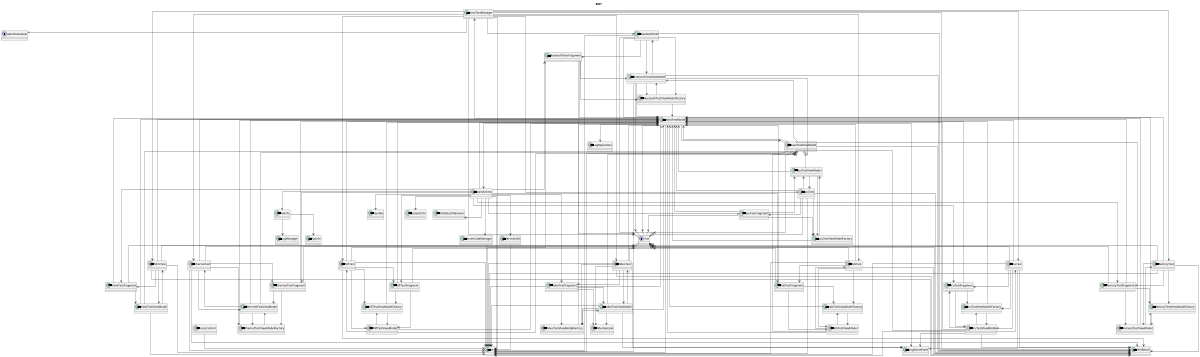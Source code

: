 @startuml
title BIST

top to bottom direction
skinparam linetype ortho
skinparam wrapWidth 250
scale max 1200 width
skinparam classAttributeIconSize 0
skinparam groupInheritance 2

' --- Class & Interface Definitions ---
interface "AutoTestListener"
class "AutoTestManager"
class "BaseTestViewModel"
class "BluetoothTest"
class "BluetoothTestFragment"
class "BluetoothTestViewModel"
class "BluetoothTestViewModelFactory"
class "CpuTest"
class "CpuTestFragment"
class "CpuTestViewModel"
class "CpuTestViewModelFactory"
class "EthernetTest"
class "EthernetTestFragment"
class "EthernetTestViewModel"
class "EthernetTestViewModelFactory"
class "FocusControl"
class "HdmiTest"
class "HdmiTestFragment"
class "HdmiTestViewModel"
class "HwInfo"
class "LogManager"
class "LogRepository"
class "MainActivity"
class "MainViewModel"
class "MemoryTest"
class "MemoryTestFragment"
class "MemoryTestViewModel"
class "MemoryTestViewModelFactory"
class "RcuTest"
class "RcuTestFragment"
class "RcuTestViewModel"
class "RcuTestViewModelFactory"
class "SecretCodeManager"
class "ServiceUtils"
class "SysInfo"
class "SystemInfo"
interface "Test"
class "TestResult"
class "UsbDetachReceiver"
class "UsbTest"
class "UsbTestFragment"
class "UsbTestViewModel"
class "UsbTestViewModelFactory"
class "VideoSample"
class "VideoTest"
class "VideoTestFragment"
class "VideoTestViewModel"
class "VideoTestViewModelFactory"
class "WifiTest"
class "WifiTestFragment"
class "WifiTestViewModel"
class "WifiTestViewModelFactory"

' --- Inheritance & Implementation ---
Test <|.. BluetoothTest
BaseTestViewModel <|-- BluetoothTestViewModel
Test <|.. CpuTest
BaseTestViewModel <|-- CpuTestViewModel
Test <|.. EthernetTest
BaseTestViewModel <|-- EthernetTestViewModel
Test <|.. HdmiTest
BaseTestViewModel <|-- HdmiTestViewModel
Test <|.. MemoryTest
BaseTestViewModel <|-- MemoryTestViewModel
Test <|.. RcuTest
BaseTestViewModel <|-- RcuTestViewModel
Test <|.. UsbTest
BaseTestViewModel <|-- UsbTestViewModel
Test <|.. VideoTest
BaseTestViewModel <|-- VideoTestViewModel
Test <|.. WifiTest
BaseTestViewModel <|-- WifiTestViewModel

' --- Usage / Association ---
AutoTestManager --> MemoryTest
AutoTestManager --> for
AutoTestManager --> UsbTest
AutoTestManager --> RcuTest
AutoTestManager --> VideoTest
AutoTestManager --> HdmiTest
AutoTestManager --> EthernetTest
AutoTestManager --> WifiTest
AutoTestManager --> Test
AutoTestManager --> CpuTest
AutoTestManager --> TestResult
AutoTestManager --> BluetoothTest
AutoTestManager --> AutoTestListener
BaseTestViewModel --> Test
BaseTestViewModel --> for
BaseTestViewModel --> BluetoothTestViewModel
BaseTestViewModel --> MainViewModel
BaseTestViewModel --> TestResult
BluetoothTest --> MainViewModel
BluetoothTest --> BluetoothTestFragment
BluetoothTest --> for
BluetoothTest --> BluetoothTestViewModelFactory
BluetoothTest --> BluetoothTestViewModel
BluetoothTest --> TestResult
BluetoothTestFragment --> MainViewModel
BluetoothTestFragment --> for
BluetoothTestFragment --> BluetoothTestViewModelFactory
BluetoothTestFragment --> BluetoothTestViewModel
BluetoothTestFragment --> Test
BluetoothTestViewModel --> MainViewModel
BluetoothTestViewModel --> for
BluetoothTestViewModel --> BluetoothTestViewModelFactory
BluetoothTestViewModel --> Test
BluetoothTestViewModel --> TestResult
BluetoothTestViewModel --> BluetoothTest
BluetoothTestViewModelFactory --> MainViewModel
BluetoothTestViewModelFactory --> BluetoothTestViewModel
CpuTest --> CpuTestViewModelFactory
CpuTest --> for
CpuTest --> CpuTestViewModel
CpuTest --> CpuTestFragment
CpuTest --> MainViewModel
CpuTest --> TestResult
CpuTestFragment --> CpuTestViewModel
CpuTestFragment --> Test
CpuTestFragment --> CpuTestViewModelFactory
CpuTestFragment --> MainViewModel
CpuTestViewModel --> MainViewModel
CpuTestViewModel --> CpuTest
CpuTestViewModel --> CpuTestViewModelFactory
CpuTestViewModelFactory --> CpuTestViewModel
CpuTestViewModelFactory --> MainViewModel
EthernetTest --> EthernetTestFragment
EthernetTest --> for
EthernetTest --> EthernetTestViewModelFactory
EthernetTest --> EthernetTestViewModel
EthernetTest --> MainViewModel
EthernetTest --> TestResult
EthernetTestFragment --> EthernetTestViewModelFactory
EthernetTestFragment --> EthernetTestViewModel
EthernetTestFragment --> Test
EthernetTestFragment --> MainViewModel
EthernetTestViewModel --> EthernetTestViewModelFactory
EthernetTestViewModel --> MainViewModel
EthernetTestViewModel --> EthernetTest
EthernetTestViewModelFactory --> EthernetTestViewModel
EthernetTestViewModelFactory --> MainViewModel
FocusControl --> for
HdmiTest --> HdmiTestViewModel
HdmiTest --> HdmiTestFragment
HdmiTest --> for
HdmiTest --> MainViewModel
HdmiTest --> TestResult
HdmiTestFragment --> HdmiTestViewModel
HdmiTestFragment --> MainViewModel
HdmiTestFragment --> Test
HdmiTestViewModel --> for
HdmiTestViewModel --> MainViewModel
HdmiTestViewModel --> HdmiTest
HwInfo --> SysInfo
HwInfo --> LogManager
MainActivity --> HwInfo
MainActivity --> HdmiTestFragment
MainActivity --> EthernetTestFragment
MainActivity --> SystemInfo
MainActivity --> BluetoothTestFragment
MainActivity --> WifiTestFragment
MainActivity --> UsbDetachReceiver
MainActivity --> VideoTestFragment
MainActivity --> RcuTestFragment
MainActivity --> for
MainActivity --> handles
MainActivity --> UsbTestFragment
MainActivity --> ServiceUtils
MainActivity --> SecretCodeManager
MainActivity --> CpuTestFragment
MainActivity --> MainViewModel
MainActivity --> MemoryTestFragment
MainViewModel --> LogRepository
MainViewModel --> SingleLiveEvent
MainViewModel --> for
MainViewModel --> AutoTestManager
MainViewModel --> MainActivity
MainViewModel --> BaseTestViewModel
MainViewModel --> Test
MemoryTest --> MemoryTestViewModel
MemoryTest --> for
MemoryTest --> MemoryTestFragment
MemoryTest --> MemoryTestViewModelFactory
MemoryTest --> MainViewModel
MemoryTest --> TestResult
MemoryTestFragment --> Test
MemoryTestFragment --> MainViewModel
MemoryTestFragment --> MemoryTestViewModel
MemoryTestFragment --> MemoryTestViewModelFactory
MemoryTestViewModel --> MainViewModel
MemoryTestViewModel --> MemoryTest
MemoryTestViewModel --> MemoryTestViewModelFactory
MemoryTestViewModelFactory --> MainViewModel
MemoryTestViewModelFactory --> MemoryTestViewModel
RcuTest --> RcuTestViewModelFactory
RcuTest --> SingleLiveEvent
RcuTest --> for
RcuTest --> RcuTestViewModel
RcuTest --> RcuTestFragment
RcuTest --> MainViewModel
RcuTest --> TestResult
RcuTestFragment --> RcuTestViewModel
RcuTestFragment --> RcuTestViewModelFactory
RcuTestFragment --> MainViewModel
RcuTestViewModel --> RcuTestViewModelFactory
RcuTestViewModel --> SingleLiveEvent
RcuTestViewModel --> for
RcuTestViewModel --> RcuTestFragment
RcuTestViewModel --> RcuTest
RcuTestViewModel --> MainViewModel
RcuTestViewModel --> TestResult
RcuTestViewModelFactory --> RcuTestViewModel
RcuTestViewModelFactory --> MainViewModel
SecretCodeManager --> for
ServiceUtils --> for
Test --> TestResult
UsbTest --> for
UsbTest --> UsbTestViewModelFactory
UsbTest --> UsbTestFragment
UsbTest --> MainViewModel
UsbTest --> TestResult
UsbTest --> UsbTestViewModel
UsbTestFragment --> Test
UsbTestFragment --> MainViewModel
UsbTestFragment --> UsbTestViewModel
UsbTestFragment --> UsbTestViewModelFactory
UsbTestViewModel --> UsbTest
UsbTestViewModel --> MainViewModel
UsbTestViewModel --> UsbTestViewModelFactory
UsbTestViewModelFactory --> MainViewModel
UsbTestViewModelFactory --> UsbTestViewModel
VideoTest --> VideoTestViewModel
VideoTest --> VideoSample
VideoTest --> SingleLiveEvent
VideoTest --> for
VideoTest --> VideoTestFragment
VideoTest --> VideoTestViewModelFactory
VideoTest --> MainViewModel
VideoTest --> TestResult
VideoTestFragment --> VideoTestViewModel
VideoTestFragment --> VideoSample
VideoTestFragment --> for
VideoTestFragment --> VideoTestViewModelFactory
VideoTestFragment --> MainViewModel
VideoTestViewModel --> VideoSample
VideoTestViewModel --> SingleLiveEvent
VideoTestViewModel --> for
VideoTestViewModel --> VideoTest
VideoTestViewModel --> VideoTestViewModelFactory
VideoTestViewModel --> MainViewModel
VideoTestViewModelFactory --> MainViewModel
VideoTestViewModelFactory --> VideoTestViewModel
WifiTest --> for
WifiTest --> WifiTestFragment
WifiTest --> WifiTestViewModel
WifiTest --> MainViewModel
WifiTest --> TestResult
WifiTest --> WifiTestViewModelFactory
WifiTestFragment --> WifiTestViewModel
WifiTestFragment --> Test
WifiTestFragment --> MainViewModel
WifiTestFragment --> WifiTestViewModelFactory
WifiTestViewModel --> MainViewModel
WifiTestViewModel --> WifiTestViewModelFactory
WifiTestViewModel --> WifiTest
WifiTestViewModelFactory --> WifiTestViewModel
WifiTestViewModelFactory --> MainViewModel

@enduml
